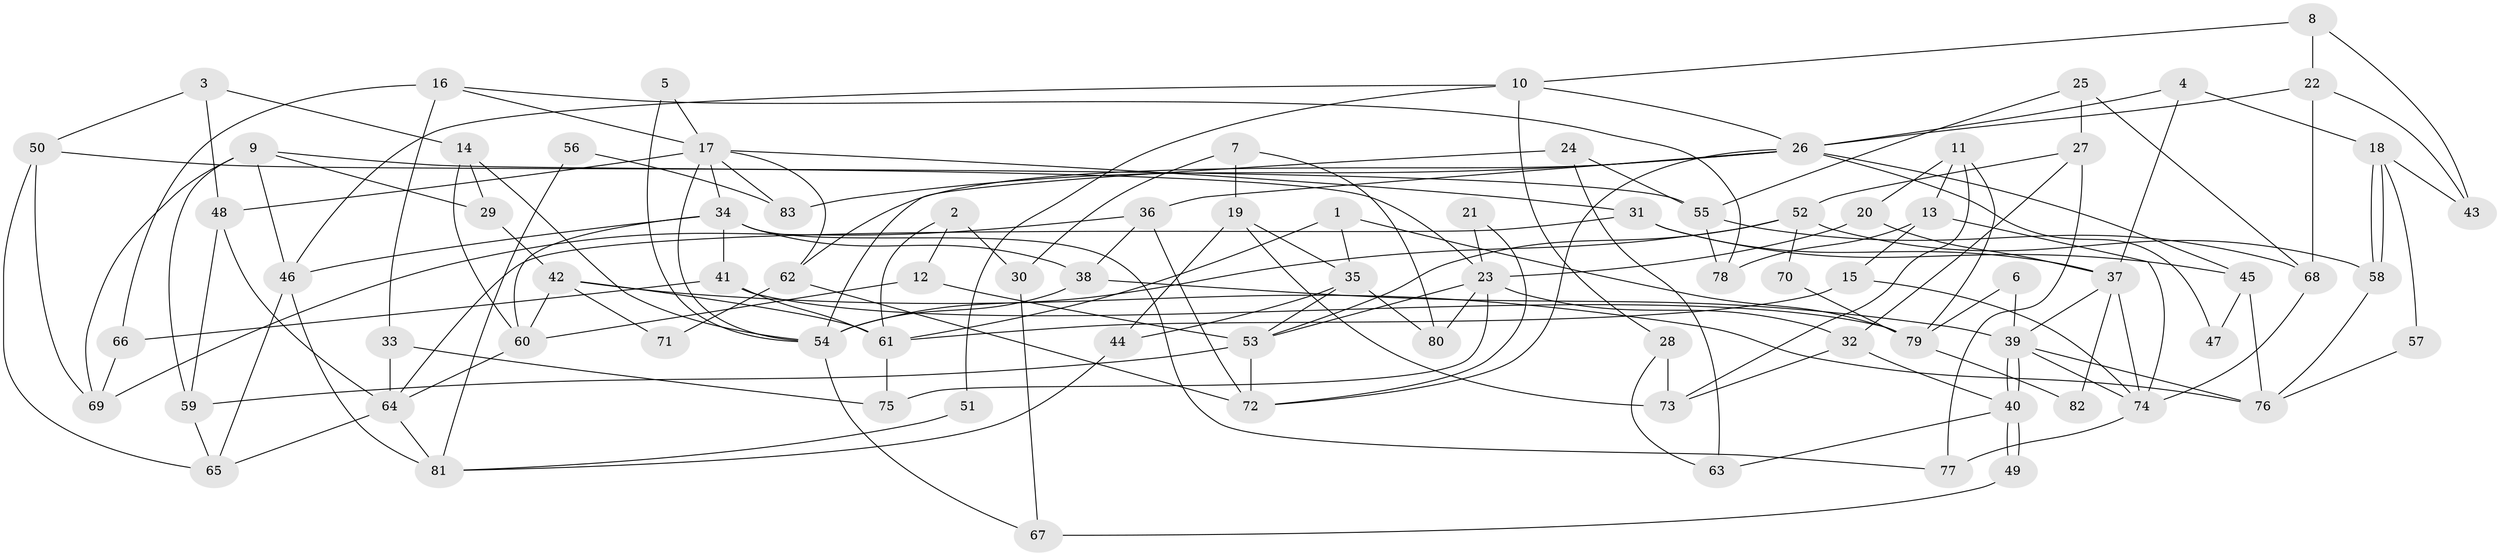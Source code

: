 // Generated by graph-tools (version 1.1) at 2025/49/03/09/25 04:49:59]
// undirected, 83 vertices, 166 edges
graph export_dot {
graph [start="1"]
  node [color=gray90,style=filled];
  1;
  2;
  3;
  4;
  5;
  6;
  7;
  8;
  9;
  10;
  11;
  12;
  13;
  14;
  15;
  16;
  17;
  18;
  19;
  20;
  21;
  22;
  23;
  24;
  25;
  26;
  27;
  28;
  29;
  30;
  31;
  32;
  33;
  34;
  35;
  36;
  37;
  38;
  39;
  40;
  41;
  42;
  43;
  44;
  45;
  46;
  47;
  48;
  49;
  50;
  51;
  52;
  53;
  54;
  55;
  56;
  57;
  58;
  59;
  60;
  61;
  62;
  63;
  64;
  65;
  66;
  67;
  68;
  69;
  70;
  71;
  72;
  73;
  74;
  75;
  76;
  77;
  78;
  79;
  80;
  81;
  82;
  83;
  1 -- 79;
  1 -- 61;
  1 -- 35;
  2 -- 61;
  2 -- 12;
  2 -- 30;
  3 -- 14;
  3 -- 48;
  3 -- 50;
  4 -- 26;
  4 -- 37;
  4 -- 18;
  5 -- 54;
  5 -- 17;
  6 -- 79;
  6 -- 39;
  7 -- 19;
  7 -- 80;
  7 -- 30;
  8 -- 22;
  8 -- 10;
  8 -- 43;
  9 -- 59;
  9 -- 69;
  9 -- 23;
  9 -- 29;
  9 -- 46;
  10 -- 26;
  10 -- 46;
  10 -- 28;
  10 -- 51;
  11 -- 73;
  11 -- 13;
  11 -- 20;
  11 -- 79;
  12 -- 60;
  12 -- 53;
  13 -- 74;
  13 -- 78;
  13 -- 15;
  14 -- 54;
  14 -- 29;
  14 -- 60;
  15 -- 74;
  15 -- 61;
  16 -- 17;
  16 -- 33;
  16 -- 66;
  16 -- 78;
  17 -- 48;
  17 -- 34;
  17 -- 31;
  17 -- 54;
  17 -- 62;
  17 -- 83;
  18 -- 58;
  18 -- 58;
  18 -- 43;
  18 -- 57;
  19 -- 44;
  19 -- 35;
  19 -- 73;
  20 -- 23;
  20 -- 37;
  21 -- 72;
  21 -- 23;
  22 -- 43;
  22 -- 26;
  22 -- 68;
  23 -- 53;
  23 -- 32;
  23 -- 75;
  23 -- 80;
  24 -- 55;
  24 -- 63;
  24 -- 54;
  25 -- 55;
  25 -- 68;
  25 -- 27;
  26 -- 45;
  26 -- 62;
  26 -- 36;
  26 -- 47;
  26 -- 72;
  26 -- 83;
  27 -- 32;
  27 -- 52;
  27 -- 77;
  28 -- 73;
  28 -- 63;
  29 -- 42;
  30 -- 67;
  31 -- 37;
  31 -- 45;
  31 -- 64;
  32 -- 40;
  32 -- 73;
  33 -- 75;
  33 -- 64;
  34 -- 46;
  34 -- 38;
  34 -- 41;
  34 -- 60;
  34 -- 77;
  35 -- 53;
  35 -- 44;
  35 -- 80;
  36 -- 38;
  36 -- 69;
  36 -- 72;
  37 -- 74;
  37 -- 39;
  37 -- 82;
  38 -- 39;
  38 -- 54;
  39 -- 40;
  39 -- 40;
  39 -- 74;
  39 -- 76;
  40 -- 49;
  40 -- 49;
  40 -- 63;
  41 -- 61;
  41 -- 66;
  41 -- 79;
  42 -- 60;
  42 -- 76;
  42 -- 61;
  42 -- 71;
  44 -- 81;
  45 -- 76;
  45 -- 47;
  46 -- 65;
  46 -- 81;
  48 -- 59;
  48 -- 64;
  49 -- 67;
  50 -- 69;
  50 -- 55;
  50 -- 65;
  51 -- 81;
  52 -- 54;
  52 -- 53;
  52 -- 58;
  52 -- 70;
  53 -- 72;
  53 -- 59;
  54 -- 67;
  55 -- 68;
  55 -- 78;
  56 -- 83;
  56 -- 81;
  57 -- 76;
  58 -- 76;
  59 -- 65;
  60 -- 64;
  61 -- 75;
  62 -- 72;
  62 -- 71;
  64 -- 65;
  64 -- 81;
  66 -- 69;
  68 -- 74;
  70 -- 79;
  74 -- 77;
  79 -- 82;
}

